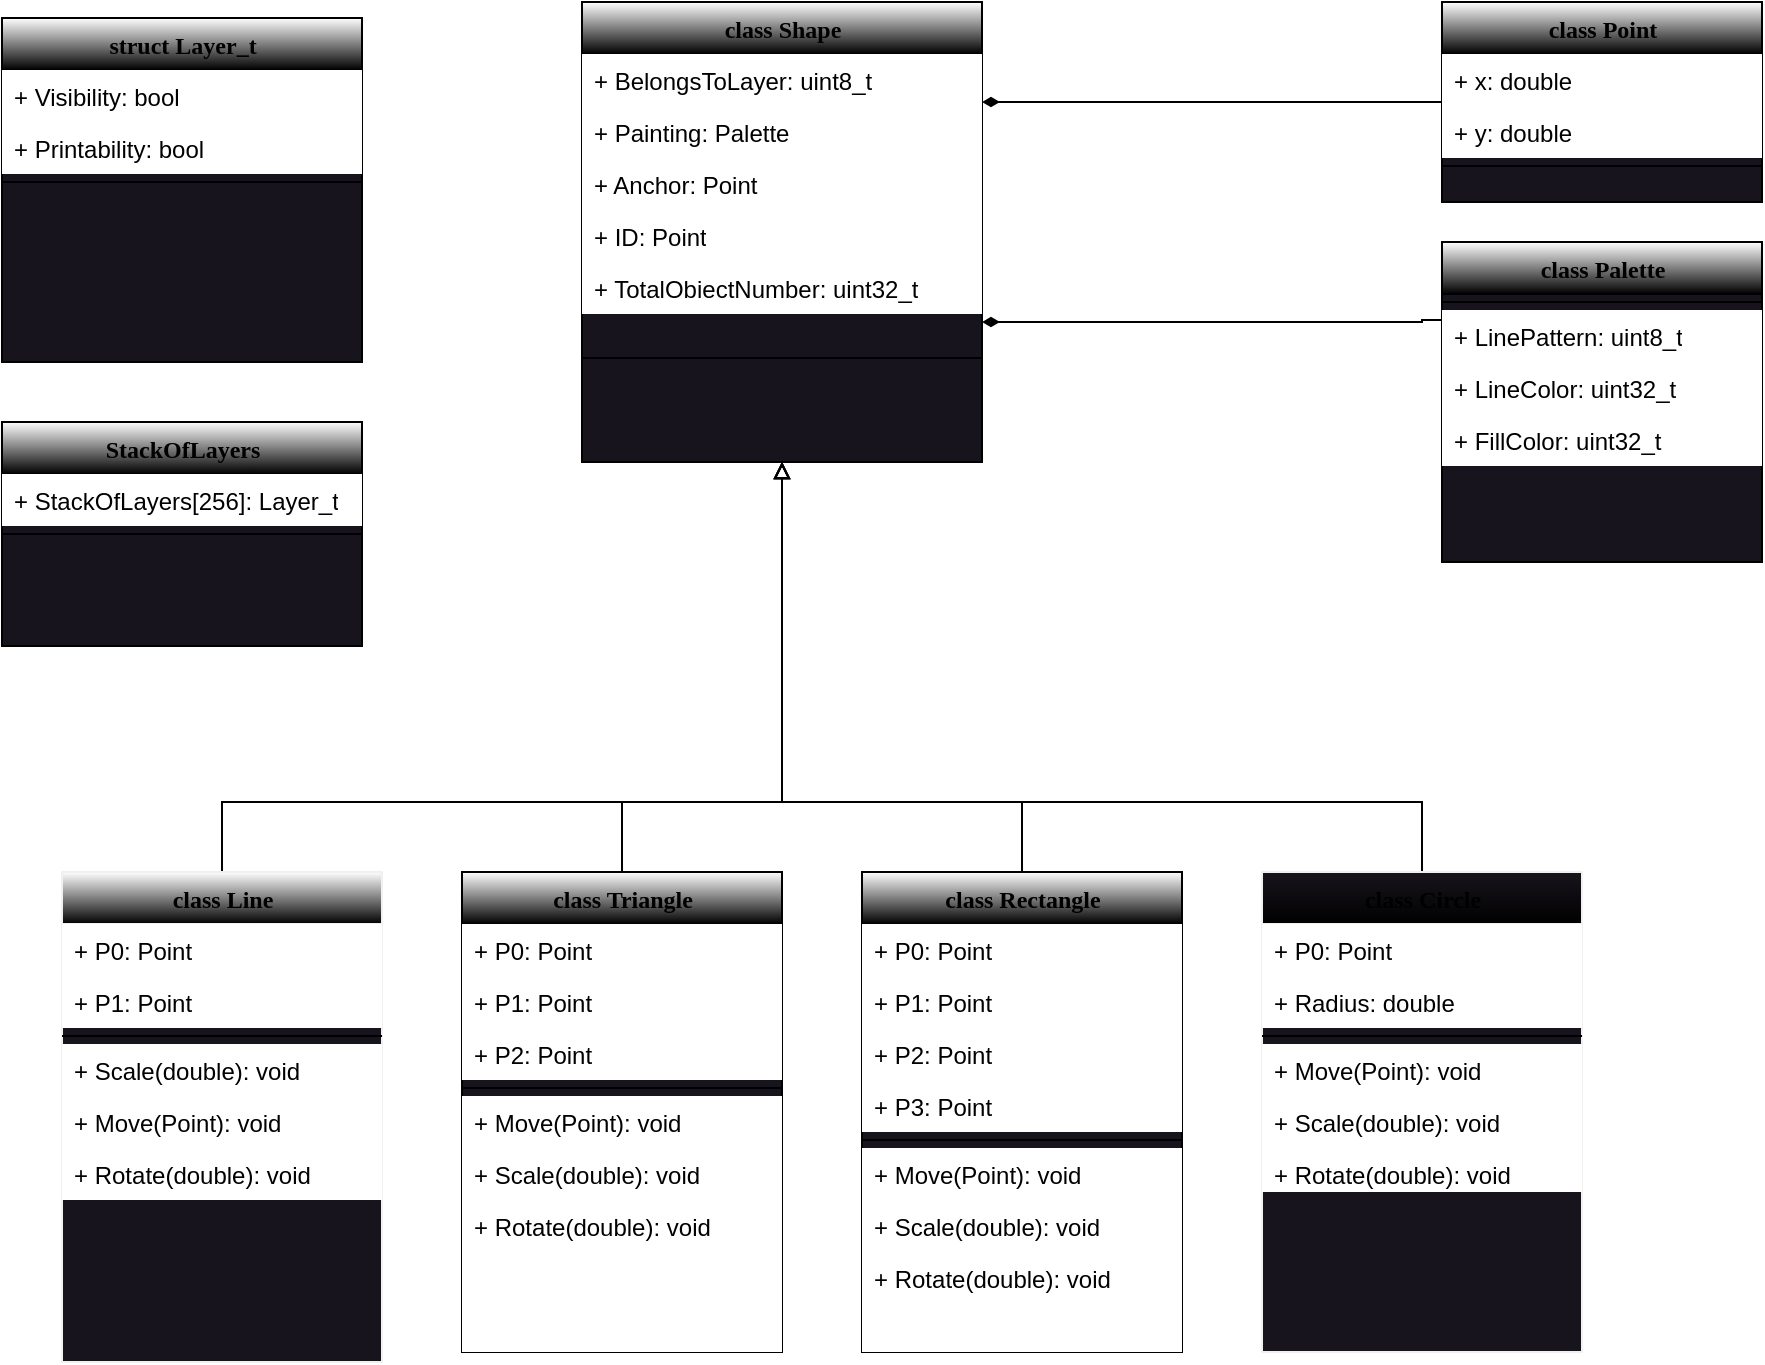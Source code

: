 <mxfile>
    <diagram name="Page-1" id="6133507b-19e7-1e82-6fc7-422aa6c4b21f">
        <mxGraphModel dx="1887" dy="907" grid="1" gridSize="10" guides="1" tooltips="1" connect="1" arrows="1" fold="1" page="1" pageScale="1" pageWidth="1100" pageHeight="850" background="none" math="0" shadow="0">
            <root>
                <mxCell id="0"/>
                <mxCell id="1" parent="0"/>
                <mxCell id="vVHA6IJGEJ21v-7NRT9V-11" style="edgeStyle=orthogonalEdgeStyle;rounded=0;orthogonalLoop=1;jettySize=auto;html=1;exitX=0.5;exitY=0;exitDx=0;exitDy=0;endArrow=block;endFill=0;entryX=0.5;entryY=1;entryDx=0;entryDy=0;" parent="1" source="235556782a83e6d0-1" target="vVHA6IJGEJ21v-7NRT9V-17" edge="1">
                    <mxGeometry relative="1" as="geometry">
                        <mxPoint x="340" y="270" as="targetPoint"/>
                        <Array as="points">
                            <mxPoint x="120" y="400"/>
                            <mxPoint x="400" y="400"/>
                        </Array>
                    </mxGeometry>
                </mxCell>
                <mxCell id="235556782a83e6d0-1" value="&lt;div&gt;class Line&lt;/div&gt;&lt;div&gt;&lt;br&gt;&lt;/div&gt;" style="swimlane;html=1;fontStyle=1;align=center;verticalAlign=top;childLayout=stackLayout;horizontal=1;startSize=26;horizontalStack=0;resizeParent=1;resizeLast=0;collapsible=1;marginBottom=0;swimlaneFillColor=#18141D;rounded=0;shadow=0;comic=0;labelBackgroundColor=none;strokeWidth=1;fillColor=default;fontFamily=Verdana;fontSize=12;gradientColor=default;strokeColor=#F0F0F0;" parent="1" vertex="1">
                    <mxGeometry x="40" y="435" width="160" height="245" as="geometry"/>
                </mxCell>
                <mxCell id="235556782a83e6d0-2" value="&lt;div&gt;+ P0: Point&lt;/div&gt;" style="text;html=1;strokeColor=none;fillColor=default;align=left;verticalAlign=top;spacingLeft=4;spacingRight=4;whiteSpace=wrap;overflow=hidden;rotatable=0;points=[[0,0.5],[1,0.5]];portConstraint=eastwest;" parent="235556782a83e6d0-1" vertex="1">
                    <mxGeometry y="26" width="160" height="26" as="geometry"/>
                </mxCell>
                <mxCell id="vVHA6IJGEJ21v-7NRT9V-36" value="&lt;div&gt;+ P1: Point&lt;/div&gt;" style="text;html=1;strokeColor=none;fillColor=default;align=left;verticalAlign=top;spacingLeft=4;spacingRight=4;whiteSpace=wrap;overflow=hidden;rotatable=0;points=[[0,0.5],[1,0.5]];portConstraint=eastwest;" parent="235556782a83e6d0-1" vertex="1">
                    <mxGeometry y="52" width="160" height="26" as="geometry"/>
                </mxCell>
                <mxCell id="235556782a83e6d0-6" value="" style="line;html=1;strokeWidth=1;fillColor=default;align=left;verticalAlign=middle;spacingTop=-1;spacingLeft=3;spacingRight=3;rotatable=0;labelPosition=right;points=[];portConstraint=eastwest;" parent="235556782a83e6d0-1" vertex="1">
                    <mxGeometry y="78" width="160" height="8" as="geometry"/>
                </mxCell>
                <mxCell id="vVHA6IJGEJ21v-7NRT9V-30" value="+ Scale(double): void" style="text;html=1;strokeColor=none;fillColor=default;align=left;verticalAlign=top;spacingLeft=4;spacingRight=4;whiteSpace=wrap;overflow=hidden;rotatable=0;points=[[0,0.5],[1,0.5]];portConstraint=eastwest;" parent="235556782a83e6d0-1" vertex="1">
                    <mxGeometry y="86" width="160" height="26" as="geometry"/>
                </mxCell>
                <mxCell id="vVHA6IJGEJ21v-7NRT9V-31" value="&lt;div&gt;+ Move(Point): void&lt;/div&gt;&lt;div&gt;&lt;br&gt;&lt;/div&gt;" style="text;html=1;strokeColor=none;fillColor=default;align=left;verticalAlign=top;spacingLeft=4;spacingRight=4;whiteSpace=wrap;overflow=hidden;rotatable=0;points=[[0,0.5],[1,0.5]];portConstraint=eastwest;" parent="235556782a83e6d0-1" vertex="1">
                    <mxGeometry y="112" width="160" height="26" as="geometry"/>
                </mxCell>
                <mxCell id="vVHA6IJGEJ21v-7NRT9V-32" value="+ Rotate(double): void" style="text;html=1;strokeColor=none;fillColor=default;align=left;verticalAlign=top;spacingLeft=4;spacingRight=4;whiteSpace=wrap;overflow=hidden;rotatable=0;points=[[0,0.5],[1,0.5]];portConstraint=eastwest;" parent="235556782a83e6d0-1" vertex="1">
                    <mxGeometry y="138" width="160" height="26" as="geometry"/>
                </mxCell>
                <mxCell id="vVHA6IJGEJ21v-7NRT9V-12" style="edgeStyle=orthogonalEdgeStyle;rounded=0;orthogonalLoop=1;jettySize=auto;html=1;exitX=0.5;exitY=0;exitDx=0;exitDy=0;entryX=0.5;entryY=1;entryDx=0;entryDy=0;endArrow=block;endFill=0;" parent="1" source="78961159f06e98e8-69" target="vVHA6IJGEJ21v-7NRT9V-17" edge="1">
                    <mxGeometry relative="1" as="geometry">
                        <mxPoint x="400" y="330" as="targetPoint"/>
                        <Array as="points">
                            <mxPoint x="320" y="400"/>
                            <mxPoint x="400" y="400"/>
                        </Array>
                    </mxGeometry>
                </mxCell>
                <mxCell id="78961159f06e98e8-69" value="&lt;div&gt;class Triangle&lt;/div&gt;&lt;div&gt;&lt;br&gt;&lt;/div&gt;" style="swimlane;html=1;fontStyle=1;align=center;verticalAlign=top;childLayout=stackLayout;horizontal=1;startSize=26;horizontalStack=0;resizeParent=1;resizeLast=0;collapsible=1;marginBottom=0;swimlaneFillColor=#18141D;rounded=0;shadow=0;comic=0;labelBackgroundColor=none;strokeWidth=1;fontFamily=Verdana;fontSize=12;gradientColor=default;" parent="1" vertex="1">
                    <mxGeometry x="240" y="435" width="160" height="240" as="geometry"/>
                </mxCell>
                <mxCell id="vVHA6IJGEJ21v-7NRT9V-47" value="&lt;div&gt;+ P0: Point&lt;/div&gt;" style="text;html=1;strokeColor=none;fillColor=default;align=left;verticalAlign=top;spacingLeft=4;spacingRight=4;whiteSpace=wrap;overflow=hidden;rotatable=0;points=[[0,0.5],[1,0.5]];portConstraint=eastwest;" parent="78961159f06e98e8-69" vertex="1">
                    <mxGeometry y="26" width="160" height="26" as="geometry"/>
                </mxCell>
                <mxCell id="vVHA6IJGEJ21v-7NRT9V-46" value="&lt;div&gt;+ P1: Point&lt;/div&gt;" style="text;html=1;strokeColor=none;fillColor=default;align=left;verticalAlign=top;spacingLeft=4;spacingRight=4;whiteSpace=wrap;overflow=hidden;rotatable=0;points=[[0,0.5],[1,0.5]];portConstraint=eastwest;" parent="78961159f06e98e8-69" vertex="1">
                    <mxGeometry y="52" width="160" height="26" as="geometry"/>
                </mxCell>
                <mxCell id="vVHA6IJGEJ21v-7NRT9V-48" value="&lt;div&gt;+ P2: Point&lt;/div&gt;" style="text;html=1;strokeColor=none;fillColor=default;align=left;verticalAlign=top;spacingLeft=4;spacingRight=4;whiteSpace=wrap;overflow=hidden;rotatable=0;points=[[0,0.5],[1,0.5]];portConstraint=eastwest;" parent="78961159f06e98e8-69" vertex="1">
                    <mxGeometry y="78" width="160" height="26" as="geometry"/>
                </mxCell>
                <mxCell id="78961159f06e98e8-77" value="" style="line;html=1;strokeWidth=1;fillColor=default;align=left;verticalAlign=middle;spacingTop=-1;spacingLeft=3;spacingRight=3;rotatable=0;labelPosition=right;points=[];portConstraint=eastwest;" parent="78961159f06e98e8-69" vertex="1">
                    <mxGeometry y="104" width="160" height="8" as="geometry"/>
                </mxCell>
                <mxCell id="vVHA6IJGEJ21v-7NRT9V-40" value="&lt;div&gt;+ Move(Point): void&lt;/div&gt;&lt;div&gt;&lt;br&gt;&lt;/div&gt;" style="text;html=1;strokeColor=none;fillColor=default;align=left;verticalAlign=top;spacingLeft=4;spacingRight=4;whiteSpace=wrap;overflow=hidden;rotatable=0;points=[[0,0.5],[1,0.5]];portConstraint=eastwest;" parent="78961159f06e98e8-69" vertex="1">
                    <mxGeometry y="112" width="160" height="26" as="geometry"/>
                </mxCell>
                <mxCell id="vVHA6IJGEJ21v-7NRT9V-39" value="+ Scale(double): void" style="text;html=1;strokeColor=none;fillColor=default;align=left;verticalAlign=top;spacingLeft=4;spacingRight=4;whiteSpace=wrap;overflow=hidden;rotatable=0;points=[[0,0.5],[1,0.5]];portConstraint=eastwest;" parent="78961159f06e98e8-69" vertex="1">
                    <mxGeometry y="138" width="160" height="26" as="geometry"/>
                </mxCell>
                <mxCell id="vVHA6IJGEJ21v-7NRT9V-38" value="+ Rotate(double): void" style="text;html=1;strokeColor=none;fillColor=default;align=left;verticalAlign=top;spacingLeft=4;spacingRight=4;whiteSpace=wrap;overflow=hidden;rotatable=0;points=[[0,0.5],[1,0.5]];portConstraint=eastwest;" parent="78961159f06e98e8-69" vertex="1">
                    <mxGeometry y="164" width="160" height="76" as="geometry"/>
                </mxCell>
                <mxCell id="vVHA6IJGEJ21v-7NRT9V-14" style="edgeStyle=orthogonalEdgeStyle;rounded=0;orthogonalLoop=1;jettySize=auto;html=1;exitX=0.5;exitY=0;exitDx=0;exitDy=0;endArrow=block;endFill=0;entryX=0.5;entryY=1;entryDx=0;entryDy=0;" parent="1" source="78961159f06e98e8-82" target="vVHA6IJGEJ21v-7NRT9V-17" edge="1">
                    <mxGeometry relative="1" as="geometry">
                        <mxPoint x="400" y="330" as="targetPoint"/>
                        <Array as="points">
                            <mxPoint x="720" y="400"/>
                            <mxPoint x="400" y="400"/>
                        </Array>
                    </mxGeometry>
                </mxCell>
                <mxCell id="78961159f06e98e8-82" value="class Circle" style="swimlane;html=1;fontStyle=1;align=center;verticalAlign=top;childLayout=stackLayout;horizontal=1;startSize=26;horizontalStack=0;resizeParent=1;resizeLast=0;collapsible=1;marginBottom=0;swimlaneFillColor=#18141D;rounded=0;shadow=0;comic=0;labelBackgroundColor=none;strokeWidth=1;fillColor=#18141D;fontFamily=Verdana;fontSize=12;gradientColor=default;swimlaneLine=1;glass=0;strokeColor=#F0F0F0;" parent="1" vertex="1">
                    <mxGeometry x="640" y="435" width="160" height="240" as="geometry"/>
                </mxCell>
                <mxCell id="vVHA6IJGEJ21v-7NRT9V-64" value="&lt;div&gt;+ P0: Point&lt;/div&gt;" style="text;html=1;strokeColor=none;fillColor=default;align=left;verticalAlign=top;spacingLeft=4;spacingRight=4;whiteSpace=wrap;overflow=hidden;rotatable=0;points=[[0,0.5],[1,0.5]];portConstraint=eastwest;" parent="78961159f06e98e8-82" vertex="1">
                    <mxGeometry y="26" width="160" height="26" as="geometry"/>
                </mxCell>
                <mxCell id="vVHA6IJGEJ21v-7NRT9V-71" value="&lt;div&gt;+ Radius: double&lt;br&gt;&lt;/div&gt;" style="text;html=1;strokeColor=none;fillColor=default;align=left;verticalAlign=top;spacingLeft=4;spacingRight=4;whiteSpace=wrap;overflow=hidden;rotatable=0;points=[[0,0.5],[1,0.5]];portConstraint=eastwest;" parent="78961159f06e98e8-82" vertex="1">
                    <mxGeometry y="52" width="160" height="26" as="geometry"/>
                </mxCell>
                <mxCell id="78961159f06e98e8-90" value="" style="line;html=1;strokeWidth=1;fillColor=default;align=left;verticalAlign=middle;spacingTop=-1;spacingLeft=3;spacingRight=3;rotatable=0;labelPosition=right;points=[];portConstraint=eastwest;" parent="78961159f06e98e8-82" vertex="1">
                    <mxGeometry y="78" width="160" height="8" as="geometry"/>
                </mxCell>
                <mxCell id="vVHA6IJGEJ21v-7NRT9V-68" value="&lt;div&gt;+ Move(Point): void&lt;/div&gt;&lt;div&gt;&lt;br&gt;&lt;/div&gt;" style="text;html=1;strokeColor=none;fillColor=default;align=left;verticalAlign=top;spacingLeft=4;spacingRight=4;whiteSpace=wrap;overflow=hidden;rotatable=0;points=[[0,0.5],[1,0.5]];portConstraint=eastwest;" parent="78961159f06e98e8-82" vertex="1">
                    <mxGeometry y="86" width="160" height="26" as="geometry"/>
                </mxCell>
                <mxCell id="vVHA6IJGEJ21v-7NRT9V-69" value="+ Scale(double): void" style="text;html=1;strokeColor=none;fillColor=default;align=left;verticalAlign=top;spacingLeft=4;spacingRight=4;whiteSpace=wrap;overflow=hidden;rotatable=0;points=[[0,0.5],[1,0.5]];portConstraint=eastwest;" parent="78961159f06e98e8-82" vertex="1">
                    <mxGeometry y="112" width="160" height="26" as="geometry"/>
                </mxCell>
                <mxCell id="vVHA6IJGEJ21v-7NRT9V-70" value="+ Rotate(double): void" style="text;html=1;strokeColor=none;fillColor=default;align=left;verticalAlign=top;spacingLeft=4;spacingRight=4;whiteSpace=wrap;overflow=hidden;rotatable=0;points=[[0,0.5],[1,0.5]];portConstraint=eastwest;" parent="78961159f06e98e8-82" vertex="1">
                    <mxGeometry y="138" width="160" height="22" as="geometry"/>
                </mxCell>
                <mxCell id="vVHA6IJGEJ21v-7NRT9V-13" style="edgeStyle=orthogonalEdgeStyle;rounded=0;orthogonalLoop=1;jettySize=auto;html=1;exitX=0.5;exitY=0;exitDx=0;exitDy=0;entryX=0.5;entryY=1;entryDx=0;entryDy=0;endArrow=block;endFill=0;" parent="1" source="78961159f06e98e8-108" target="vVHA6IJGEJ21v-7NRT9V-17" edge="1">
                    <mxGeometry relative="1" as="geometry">
                        <mxPoint x="400" y="330" as="targetPoint"/>
                        <Array as="points">
                            <mxPoint x="520" y="400"/>
                            <mxPoint x="400" y="400"/>
                        </Array>
                    </mxGeometry>
                </mxCell>
                <mxCell id="78961159f06e98e8-108" value="class Rectangle" style="swimlane;html=1;fontStyle=1;align=center;verticalAlign=top;childLayout=stackLayout;horizontal=1;startSize=26;horizontalStack=0;resizeParent=1;resizeLast=0;collapsible=1;marginBottom=0;swimlaneFillColor=#18141D;rounded=0;shadow=0;comic=0;labelBackgroundColor=none;strokeWidth=1;fillColor=default;fontFamily=Verdana;fontSize=12;gradientColor=default;" parent="1" vertex="1">
                    <mxGeometry x="440" y="435" width="160" height="240" as="geometry"/>
                </mxCell>
                <mxCell id="vVHA6IJGEJ21v-7NRT9V-52" value="&lt;div&gt;+ P0: Point&lt;/div&gt;" style="text;html=1;strokeColor=none;fillColor=default;align=left;verticalAlign=top;spacingLeft=4;spacingRight=4;whiteSpace=wrap;overflow=hidden;rotatable=0;points=[[0,0.5],[1,0.5]];portConstraint=eastwest;" parent="78961159f06e98e8-108" vertex="1">
                    <mxGeometry y="26" width="160" height="26" as="geometry"/>
                </mxCell>
                <mxCell id="vVHA6IJGEJ21v-7NRT9V-53" value="&lt;div&gt;+ P1: Point&lt;/div&gt;" style="text;html=1;strokeColor=none;fillColor=default;align=left;verticalAlign=top;spacingLeft=4;spacingRight=4;whiteSpace=wrap;overflow=hidden;rotatable=0;points=[[0,0.5],[1,0.5]];portConstraint=eastwest;" parent="78961159f06e98e8-108" vertex="1">
                    <mxGeometry y="52" width="160" height="26" as="geometry"/>
                </mxCell>
                <mxCell id="vVHA6IJGEJ21v-7NRT9V-54" value="&lt;div&gt;+ P2: Point&lt;/div&gt;" style="text;html=1;strokeColor=none;fillColor=default;align=left;verticalAlign=top;spacingLeft=4;spacingRight=4;whiteSpace=wrap;overflow=hidden;rotatable=0;points=[[0,0.5],[1,0.5]];portConstraint=eastwest;" parent="78961159f06e98e8-108" vertex="1">
                    <mxGeometry y="78" width="160" height="26" as="geometry"/>
                </mxCell>
                <mxCell id="vVHA6IJGEJ21v-7NRT9V-56" value="&lt;div&gt;+ P3: Point&lt;/div&gt;" style="text;html=1;strokeColor=none;fillColor=default;align=left;verticalAlign=top;spacingLeft=4;spacingRight=4;whiteSpace=wrap;overflow=hidden;rotatable=0;points=[[0,0.5],[1,0.5]];portConstraint=eastwest;" parent="78961159f06e98e8-108" vertex="1">
                    <mxGeometry y="104" width="160" height="26" as="geometry"/>
                </mxCell>
                <mxCell id="78961159f06e98e8-116" value="" style="line;html=1;strokeWidth=1;fillColor=default;align=left;verticalAlign=middle;spacingTop=-1;spacingLeft=3;spacingRight=3;rotatable=0;labelPosition=right;points=[];portConstraint=eastwest;" parent="78961159f06e98e8-108" vertex="1">
                    <mxGeometry y="130" width="160" height="8" as="geometry"/>
                </mxCell>
                <mxCell id="vVHA6IJGEJ21v-7NRT9V-43" value="&lt;div&gt;+ Move(Point): void&lt;/div&gt;&lt;div&gt;&lt;br&gt;&lt;/div&gt;" style="text;html=1;strokeColor=none;fillColor=default;align=left;verticalAlign=top;spacingLeft=4;spacingRight=4;whiteSpace=wrap;overflow=hidden;rotatable=0;points=[[0,0.5],[1,0.5]];portConstraint=eastwest;" parent="78961159f06e98e8-108" vertex="1">
                    <mxGeometry y="138" width="160" height="26" as="geometry"/>
                </mxCell>
                <mxCell id="vVHA6IJGEJ21v-7NRT9V-42" value="+ Scale(double): void" style="text;html=1;strokeColor=none;fillColor=default;align=left;verticalAlign=top;spacingLeft=4;spacingRight=4;whiteSpace=wrap;overflow=hidden;rotatable=0;points=[[0,0.5],[1,0.5]];portConstraint=eastwest;" parent="78961159f06e98e8-108" vertex="1">
                    <mxGeometry y="164" width="160" height="26" as="geometry"/>
                </mxCell>
                <mxCell id="vVHA6IJGEJ21v-7NRT9V-41" value="+ Rotate(double): void" style="text;html=1;strokeColor=none;fillColor=default;align=left;verticalAlign=top;spacingLeft=4;spacingRight=4;whiteSpace=wrap;overflow=hidden;rotatable=0;points=[[0,0.5],[1,0.5]];portConstraint=eastwest;" parent="78961159f06e98e8-108" vertex="1">
                    <mxGeometry y="190" width="160" height="50" as="geometry"/>
                </mxCell>
                <mxCell id="vVHA6IJGEJ21v-7NRT9V-1" value="&lt;div&gt;class Point&lt;/div&gt;&lt;div&gt;&lt;br&gt;&lt;/div&gt;&lt;div&gt;&lt;br&gt;&lt;/div&gt;&lt;div&gt;&lt;br&gt;&lt;/div&gt;" style="swimlane;html=1;fontStyle=1;align=center;verticalAlign=top;childLayout=stackLayout;horizontal=1;startSize=26;horizontalStack=0;resizeParent=1;resizeLast=0;collapsible=1;marginBottom=0;swimlaneFillColor=#18141D;rounded=0;shadow=0;comic=0;labelBackgroundColor=none;strokeWidth=1;fillColor=default;fontFamily=Verdana;fontSize=12;glass=0;gradientColor=default;" parent="1" vertex="1">
                    <mxGeometry x="730" width="160" height="100" as="geometry"/>
                </mxCell>
                <mxCell id="vVHA6IJGEJ21v-7NRT9V-2" value="&lt;div&gt;+ x: double&lt;br&gt;&lt;/div&gt;&lt;div&gt;&lt;br&gt;&lt;/div&gt;" style="text;html=1;strokeColor=none;fillColor=default;align=left;verticalAlign=top;spacingLeft=4;spacingRight=4;whiteSpace=wrap;overflow=hidden;rotatable=0;points=[[0,0.5],[1,0.5]];portConstraint=eastwest;" parent="vVHA6IJGEJ21v-7NRT9V-1" vertex="1">
                    <mxGeometry y="26" width="160" height="26" as="geometry"/>
                </mxCell>
                <mxCell id="vVHA6IJGEJ21v-7NRT9V-26" value="&lt;div&gt;+ y: double&lt;br&gt;&lt;/div&gt;&lt;div&gt;&lt;br&gt;&lt;/div&gt;" style="text;html=1;strokeColor=none;fillColor=default;align=left;verticalAlign=top;spacingLeft=4;spacingRight=4;whiteSpace=wrap;overflow=hidden;rotatable=0;points=[[0,0.5],[1,0.5]];portConstraint=eastwest;" parent="vVHA6IJGEJ21v-7NRT9V-1" vertex="1">
                    <mxGeometry y="52" width="160" height="26" as="geometry"/>
                </mxCell>
                <mxCell id="vVHA6IJGEJ21v-7NRT9V-3" value="" style="line;html=1;strokeWidth=1;fillColor=default;align=left;verticalAlign=middle;spacingTop=-1;spacingLeft=3;spacingRight=3;rotatable=0;labelPosition=right;points=[];portConstraint=eastwest;" parent="vVHA6IJGEJ21v-7NRT9V-1" vertex="1">
                    <mxGeometry y="78" width="160" height="8" as="geometry"/>
                </mxCell>
                <mxCell id="vVHA6IJGEJ21v-7NRT9V-35" style="edgeStyle=orthogonalEdgeStyle;rounded=0;orthogonalLoop=1;jettySize=auto;html=1;exitX=0;exitY=0.5;exitDx=0;exitDy=0;entryX=1;entryY=0.923;entryDx=0;entryDy=0;endArrow=diamondThin;endFill=1;entryPerimeter=0;" parent="1" source="vVHA6IJGEJ21v-7NRT9V-1" target="vVHA6IJGEJ21v-7NRT9V-34" edge="1">
                    <mxGeometry relative="1" as="geometry">
                        <Array as="points"/>
                    </mxGeometry>
                </mxCell>
                <mxCell id="vVHA6IJGEJ21v-7NRT9V-17" value="class Shape" style="swimlane;html=1;fontStyle=1;align=center;verticalAlign=top;childLayout=stackLayout;horizontal=1;startSize=26;horizontalStack=0;resizeParent=1;resizeLast=0;collapsible=1;marginBottom=0;swimlaneFillColor=#18141D;rounded=0;shadow=0;comic=0;labelBackgroundColor=none;strokeWidth=1;fillColor=default;fontFamily=Verdana;fontSize=12;gradientColor=default;" parent="1" vertex="1">
                    <mxGeometry x="300" width="200" height="230" as="geometry"/>
                </mxCell>
                <mxCell id="vVHA6IJGEJ21v-7NRT9V-34" value="+ BelongsToLayer: uint8_t" style="text;html=1;strokeColor=none;fillColor=default;align=left;verticalAlign=top;spacingLeft=4;spacingRight=4;whiteSpace=wrap;overflow=hidden;rotatable=0;points=[[0,0.5],[1,0.5]];portConstraint=eastwest;" parent="vVHA6IJGEJ21v-7NRT9V-17" vertex="1">
                    <mxGeometry y="26" width="200" height="26" as="geometry"/>
                </mxCell>
                <mxCell id="12" value="+ Painting: Palette" style="text;html=1;strokeColor=none;fillColor=default;align=left;verticalAlign=top;spacingLeft=4;spacingRight=4;whiteSpace=wrap;overflow=hidden;rotatable=0;points=[[0,0.5],[1,0.5]];portConstraint=eastwest;" parent="vVHA6IJGEJ21v-7NRT9V-17" vertex="1">
                    <mxGeometry y="52" width="200" height="26" as="geometry"/>
                </mxCell>
                <mxCell id="vVHA6IJGEJ21v-7NRT9V-28" value="+ Anchor: Point" style="text;html=1;strokeColor=none;fillColor=default;align=left;verticalAlign=top;spacingLeft=4;spacingRight=4;whiteSpace=wrap;overflow=hidden;rotatable=0;points=[[0,0.5],[1,0.5]];portConstraint=eastwest;" parent="vVHA6IJGEJ21v-7NRT9V-17" vertex="1">
                    <mxGeometry y="78" width="200" height="26" as="geometry"/>
                </mxCell>
                <mxCell id="21" value="+ ID: Point" style="text;html=1;strokeColor=none;fillColor=default;align=left;verticalAlign=top;spacingLeft=4;spacingRight=4;whiteSpace=wrap;overflow=hidden;rotatable=0;points=[[0,0.5],[1,0.5]];portConstraint=eastwest;" parent="vVHA6IJGEJ21v-7NRT9V-17" vertex="1">
                    <mxGeometry y="104" width="200" height="26" as="geometry"/>
                </mxCell>
                <mxCell id="22" value="+ TotalObiectNumber: uint32_t" style="text;html=1;strokeColor=none;fillColor=default;align=left;verticalAlign=top;spacingLeft=4;spacingRight=4;whiteSpace=wrap;overflow=hidden;rotatable=0;points=[[0,0.5],[1,0.5]];portConstraint=eastwest;" vertex="1" parent="vVHA6IJGEJ21v-7NRT9V-17">
                    <mxGeometry y="130" width="200" height="26" as="geometry"/>
                </mxCell>
                <mxCell id="vVHA6IJGEJ21v-7NRT9V-20" value="" style="line;html=1;strokeWidth=1;fillColor=default;align=left;verticalAlign=middle;spacingTop=-1;spacingLeft=3;spacingRight=3;rotatable=0;labelPosition=right;points=[];portConstraint=eastwest;" parent="vVHA6IJGEJ21v-7NRT9V-17" vertex="1">
                    <mxGeometry y="156" width="200" height="44" as="geometry"/>
                </mxCell>
                <mxCell id="4" value="&lt;div&gt;class Palette&lt;/div&gt;&lt;div&gt;&lt;br&gt;&lt;/div&gt;&lt;div&gt;&lt;br&gt;&lt;/div&gt;&lt;div&gt;&lt;br&gt;&lt;/div&gt;" style="swimlane;html=1;fontStyle=1;align=center;verticalAlign=top;childLayout=stackLayout;horizontal=1;startSize=26;horizontalStack=0;resizeParent=1;resizeLast=0;collapsible=1;marginBottom=0;swimlaneFillColor=#18141D;rounded=0;shadow=0;comic=0;labelBackgroundColor=none;strokeWidth=1;fillColor=default;fontFamily=Verdana;fontSize=12;glass=0;gradientColor=default;" parent="1" vertex="1">
                    <mxGeometry x="730" y="120" width="160" height="160" as="geometry"/>
                </mxCell>
                <mxCell id="7" value="" style="line;html=1;strokeWidth=1;fillColor=default;align=left;verticalAlign=middle;spacingTop=-1;spacingLeft=3;spacingRight=3;rotatable=0;labelPosition=right;points=[];portConstraint=eastwest;" parent="4" vertex="1">
                    <mxGeometry y="26" width="160" height="8" as="geometry"/>
                </mxCell>
                <mxCell id="3" value="+ LinePattern: uint8_t&lt;br&gt;" style="text;html=1;strokeColor=none;fillColor=default;align=left;verticalAlign=top;spacingLeft=4;spacingRight=4;whiteSpace=wrap;overflow=hidden;rotatable=0;points=[[0,0.5],[1,0.5]];portConstraint=eastwest;" parent="4" vertex="1">
                    <mxGeometry y="34" width="160" height="26" as="geometry"/>
                </mxCell>
                <mxCell id="vVHA6IJGEJ21v-7NRT9V-18" value="+ LineColor: uint32_t" style="text;html=1;strokeColor=none;fillColor=default;align=left;verticalAlign=top;spacingLeft=4;spacingRight=4;whiteSpace=wrap;overflow=hidden;rotatable=0;points=[[0,0.5],[1,0.5]];portConstraint=eastwest;" parent="4" vertex="1">
                    <mxGeometry y="60" width="160" height="26" as="geometry"/>
                </mxCell>
                <mxCell id="vVHA6IJGEJ21v-7NRT9V-19" value="&lt;div&gt;+ FillColor: uint32_t&lt;/div&gt;&lt;div&gt;&lt;br&gt;&lt;/div&gt;" style="text;html=1;strokeColor=none;fillColor=default;align=left;verticalAlign=top;spacingLeft=4;spacingRight=4;whiteSpace=wrap;overflow=hidden;rotatable=0;points=[[0,0.5],[1,0.5]];portConstraint=eastwest;" parent="4" vertex="1">
                    <mxGeometry y="86" width="160" height="26" as="geometry"/>
                </mxCell>
                <mxCell id="10" style="edgeStyle=orthogonalEdgeStyle;rounded=0;orthogonalLoop=1;jettySize=auto;html=1;exitX=0;exitY=0.5;exitDx=0;exitDy=0;endArrow=diamondThin;endFill=1;" parent="1" edge="1">
                    <mxGeometry relative="1" as="geometry">
                        <mxPoint x="730" y="159" as="sourcePoint"/>
                        <mxPoint x="500" y="160" as="targetPoint"/>
                        <Array as="points">
                            <mxPoint x="720" y="160"/>
                        </Array>
                    </mxGeometry>
                </mxCell>
                <mxCell id="13" value="&lt;div&gt;struct Layer_t&lt;/div&gt;" style="swimlane;html=1;fontStyle=1;align=center;verticalAlign=top;childLayout=stackLayout;horizontal=1;startSize=26;horizontalStack=0;resizeParent=1;resizeLast=0;collapsible=1;marginBottom=0;swimlaneFillColor=#18141D;rounded=0;shadow=0;comic=0;labelBackgroundColor=none;strokeWidth=1;fillColor=default;fontFamily=Verdana;fontSize=12;glass=0;gradientColor=default;" parent="1" vertex="1">
                    <mxGeometry x="10" y="8" width="180" height="172" as="geometry"/>
                </mxCell>
                <mxCell id="14" value="&lt;div&gt;+ Visibility: bool&lt;br&gt;&lt;/div&gt;&lt;div&gt;&lt;br&gt;&lt;/div&gt;" style="text;html=1;strokeColor=none;fillColor=default;align=left;verticalAlign=top;spacingLeft=4;spacingRight=4;whiteSpace=wrap;overflow=hidden;rotatable=0;points=[[0,0.5],[1,0.5]];portConstraint=eastwest;" parent="13" vertex="1">
                    <mxGeometry y="26" width="180" height="26" as="geometry"/>
                </mxCell>
                <mxCell id="15" value="&lt;div&gt;+ Printability: bool&lt;br&gt;&lt;/div&gt;&lt;div&gt;&lt;br&gt;&lt;/div&gt;" style="text;html=1;strokeColor=none;fillColor=default;align=left;verticalAlign=top;spacingLeft=4;spacingRight=4;whiteSpace=wrap;overflow=hidden;rotatable=0;points=[[0,0.5],[1,0.5]];portConstraint=eastwest;" parent="13" vertex="1">
                    <mxGeometry y="52" width="180" height="26" as="geometry"/>
                </mxCell>
                <mxCell id="16" value="" style="line;html=1;strokeWidth=1;fillColor=default;align=left;verticalAlign=middle;spacingTop=-1;spacingLeft=3;spacingRight=3;rotatable=0;labelPosition=right;points=[];portConstraint=eastwest;" parent="13" vertex="1">
                    <mxGeometry y="78" width="180" height="8" as="geometry"/>
                </mxCell>
                <mxCell id="17" value="&lt;div&gt;StackOfLayers&lt;/div&gt;" style="swimlane;html=1;fontStyle=1;align=center;verticalAlign=top;childLayout=stackLayout;horizontal=1;startSize=26;horizontalStack=0;resizeParent=1;resizeLast=0;collapsible=1;marginBottom=0;swimlaneFillColor=#18141D;rounded=0;shadow=0;comic=0;labelBackgroundColor=none;strokeWidth=1;fillColor=default;fontFamily=Verdana;fontSize=12;glass=0;gradientColor=default;" parent="1" vertex="1">
                    <mxGeometry x="10" y="210" width="180" height="112" as="geometry"/>
                </mxCell>
                <mxCell id="18" value="&lt;div&gt;+ StackOfLayers[256]: Layer_t&lt;/div&gt;" style="text;html=1;strokeColor=none;fillColor=default;align=left;verticalAlign=top;spacingLeft=4;spacingRight=4;whiteSpace=wrap;overflow=hidden;rotatable=0;points=[[0,0.5],[1,0.5]];portConstraint=eastwest;" parent="17" vertex="1">
                    <mxGeometry y="26" width="180" height="26" as="geometry"/>
                </mxCell>
                <mxCell id="20" value="" style="line;html=1;strokeWidth=1;fillColor=default;align=left;verticalAlign=middle;spacingTop=-1;spacingLeft=3;spacingRight=3;rotatable=0;labelPosition=right;points=[];portConstraint=eastwest;" parent="17" vertex="1">
                    <mxGeometry y="52" width="180" height="8" as="geometry"/>
                </mxCell>
            </root>
        </mxGraphModel>
    </diagram>
</mxfile>